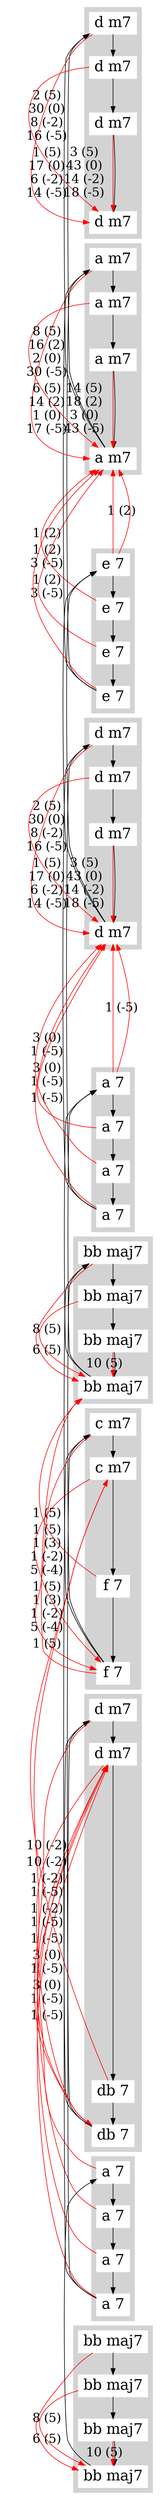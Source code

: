 digraph G { 
rankdir=LR 
subgraph cluster0 {
node [style=filled,color=white,shape=box,fontsize=24];
style=filled;
color=lightgrey;
fontsize=32;
"1:(bb maj7)" [label="bb maj7"]; 
"2:(bb maj7)" [label="bb maj7"]; 
"3:(bb maj7)" [label="bb maj7"]; 
"4:(bb maj7)" [label="bb maj7"]; 

}
subgraph cluster1 {
node [style=filled,color=white,shape=box,fontsize=24];
style=filled;
color=lightgrey;
fontsize=32;
"5:(a 7)" [label="a 7"]; 
"6:(a 7)" [label="a 7"]; 
"7:(a 7)" [label="a 7"]; 
"8:(a 7)" [label="a 7"]; 

}
subgraph cluster2 {
node [style=filled,color=white,shape=box,fontsize=24];
style=filled;
color=lightgrey;
fontsize=32;
"9:(d m7)" [label="d m7"]; 
"10:(d m7)" [label="d m7"]; 
"11:(db 7)" [label="db 7"]; 
"12:(db 7)" [label="db 7"]; 

}
subgraph cluster3 {
node [style=filled,color=white,shape=box,fontsize=24];
style=filled;
color=lightgrey;
fontsize=32;
"13:(c m7)" [label="c m7"]; 
"14:(c m7)" [label="c m7"]; 
"15:(f 7)" [label="f 7"]; 
"16:(f 7)" [label="f 7"]; 

}
subgraph cluster4 {
node [style=filled,color=white,shape=box,fontsize=24];
style=filled;
color=lightgrey;
fontsize=32;
"17:(bb maj7)" [label="bb maj7"]; 
"18:(bb maj7)" [label="bb maj7"]; 
"19:(bb maj7)" [label="bb maj7"]; 
"20:(bb maj7)" [label="bb maj7"]; 

}
subgraph cluster5 {
node [style=filled,color=white,shape=box,fontsize=24];
style=filled;
color=lightgrey;
fontsize=32;
"21:(a 7)" [label="a 7"]; 
"22:(a 7)" [label="a 7"]; 
"23:(a 7)" [label="a 7"]; 
"24:(a 7)" [label="a 7"]; 

}
subgraph cluster6 {
node [style=filled,color=white,shape=box,fontsize=24];
style=filled;
color=lightgrey;
fontsize=32;
"25:(d m7)" [label="d m7"]; 
"26:(d m7)" [label="d m7"]; 
"27:(d m7)" [label="d m7"]; 
"28:(d m7)" [label="d m7"]; 

}
subgraph cluster7 {
node [style=filled,color=white,shape=box,fontsize=24];
style=filled;
color=lightgrey;
fontsize=32;
"29:(e 7)" [label="e 7"]; 
"30:(e 7)" [label="e 7"]; 
"31:(e 7)" [label="e 7"]; 
"32:(e 7)" [label="e 7"]; 

}
subgraph cluster8 {
node [style=filled,color=white,shape=box,fontsize=24];
style=filled;
color=lightgrey;
fontsize=32;
"33:(a m7)" [label="a m7"]; 
"34:(a m7)" [label="a m7"]; 
"35:(a m7)" [label="a m7"]; 
"36:(a m7)" [label="a m7"]; 

}
subgraph cluster9 {
node [style=filled,color=white,shape=box,fontsize=24];
style=filled;
color=lightgrey;
fontsize=32;
"37:(d m7)" [label="d m7"]; 
"38:(d m7)" [label="d m7"]; 
"39:(d m7)" [label="d m7"]; 
"40:(d m7)" [label="d m7"]; 

}
"1:(bb maj7)" -> "2:(bb maj7)" [color="black", constraint=false];
"2:(bb maj7)" -> "3:(bb maj7)" [color="black", constraint=false];
"3:(bb maj7)" -> "4:(bb maj7)" [color="black", constraint=false];
"4:(bb maj7)" -> "5:(a 7)" [color="black", constraint=false];
"5:(a 7)" -> "6:(a 7)" [color="black", constraint=false];
"6:(a 7)" -> "7:(a 7)" [color="black", constraint=false];
"7:(a 7)" -> "8:(a 7)" [color="black", constraint=false];
"8:(a 7)" -> "9:(d m7)" [color="black", constraint=false];
"9:(d m7)" -> "10:(d m7)" [color="black", constraint=false];
"10:(d m7)" -> "11:(db 7)" [color="black", constraint=false];
"11:(db 7)" -> "12:(db 7)" [color="black", constraint=false];
"12:(db 7)" -> "13:(c m7)" [color="black", constraint=false];
"13:(c m7)" -> "14:(c m7)" [color="black", constraint=false];
"14:(c m7)" -> "15:(f 7)" [color="black", constraint=false];
"15:(f 7)" -> "16:(f 7)" [color="black", constraint=false];
"16:(f 7)" -> "17:(bb maj7)" [color="black", constraint=false];
"17:(bb maj7)" -> "18:(bb maj7)" [color="black", constraint=false];
"18:(bb maj7)" -> "19:(bb maj7)" [color="black", constraint=false];
"19:(bb maj7)" -> "20:(bb maj7)" [color="black", constraint=false];
"20:(bb maj7)" -> "21:(a 7)" [color="black", constraint=false];
"21:(a 7)" -> "22:(a 7)" [color="black", constraint=false];
"22:(a 7)" -> "23:(a 7)" [color="black", constraint=false];
"23:(a 7)" -> "24:(a 7)" [color="black", constraint=false];
"24:(a 7)" -> "25:(d m7)" [color="black", constraint=false];
"25:(d m7)" -> "26:(d m7)" [color="black", constraint=false];
"26:(d m7)" -> "27:(d m7)" [color="black", constraint=false];
"27:(d m7)" -> "28:(d m7)" [color="black", constraint=false];
"28:(d m7)" -> "29:(e 7)" [color="black", constraint=false];
"29:(e 7)" -> "30:(e 7)" [color="black", constraint=false];
"30:(e 7)" -> "31:(e 7)" [color="black", constraint=false];
"31:(e 7)" -> "32:(e 7)" [color="black", constraint=false];
"32:(e 7)" -> "33:(a m7)" [color="black", constraint=false];
"33:(a m7)" -> "34:(a m7)" [color="black", constraint=false];
"34:(a m7)" -> "35:(a m7)" [color="black", constraint=false];
"35:(a m7)" -> "36:(a m7)" [color="black", constraint=false];
"36:(a m7)" -> "37:(d m7)" [color="black", constraint=false];
"37:(d m7)" -> "38:(d m7)" [color="black", constraint=false];
"38:(d m7)" -> "39:(d m7)" [color="black", constraint=false];
"39:(d m7)" -> "40:(d m7)" [color="black", constraint=false];
"1:(bb maj7)" -> "4:(bb maj7)" [label="6 (5)" ,labeldistance = 50, labelfontsize=20,fontsize=20, color="red", constraint=false, width=2.3498588];
"2:(bb maj7)" -> "4:(bb maj7)" [label="8 (5)" ,labeldistance = 50, labelfontsize=20,fontsize=20, color="red", constraint=false, width=2.4918247];
"3:(bb maj7)" -> "4:(bb maj7)" [label="10 (5)" ,labeldistance = 50, labelfontsize=20,fontsize=20, color="red", constraint=false, width=2.6487212];
"5:(a 7)" -> "10:(d m7)" [label="1 (-5)" ,labeldistance = 50, labelfontsize=20,fontsize=20, color="red", constraint=false, width=2.051271];
"6:(a 7)" -> "10:(d m7)" [label="1 (-5)" ,labeldistance = 50, labelfontsize=20,fontsize=20, color="red", constraint=false, width=2.051271];
"7:(a 7)" -> "10:(d m7)" [label="3 (0)\n1 (-5)" ,labeldistance = 50, labelfontsize=20,fontsize=20, color="red", constraint=false, width=2.2214027];
"8:(a 7)" -> "10:(d m7)" [label="3 (0)\n1 (-5)" ,labeldistance = 50, labelfontsize=20,fontsize=20, color="red", constraint=false, width=2.2214027];
"9:(d m7)" -> "12:(db 7)" [label="1 (-2)\n1 (-5)" ,labeldistance = 50, labelfontsize=20,fontsize=20, color="red", constraint=false, width=2.105171];
"10:(d m7)" -> "12:(db 7)" [label="1 (-2)\n1 (-5)" ,labeldistance = 50, labelfontsize=20,fontsize=20, color="red", constraint=false, width=2.105171];
"11:(db 7)" -> "14:(c m7)" [label="10 (-2)" ,labeldistance = 50, labelfontsize=20,fontsize=20, color="red", constraint=false, width=2.6487212];
"12:(db 7)" -> "14:(c m7)" [label="10 (-2)" ,labeldistance = 50, labelfontsize=20,fontsize=20, color="red", constraint=false, width=2.6487212];
"13:(c m7)" -> "16:(f 7)" [label="1 (5)\n1 (3)\n1 (-2)\n5 (-4)" ,labeldistance = 50, labelfontsize=20,fontsize=20, color="red", constraint=false, width=2.4918247];
"14:(c m7)" -> "16:(f 7)" [label="1 (5)\n1 (3)\n1 (-2)\n5 (-4)" ,labeldistance = 50, labelfontsize=20,fontsize=20, color="red", constraint=false, width=2.4918247];
"15:(f 7)" -> "20:(bb maj7)" [label="1 (5)" ,labeldistance = 50, labelfontsize=20,fontsize=20, color="red", constraint=false, width=2.051271];
"16:(f 7)" -> "20:(bb maj7)" [label="1 (5)" ,labeldistance = 50, labelfontsize=20,fontsize=20, color="red", constraint=false, width=2.051271];
"17:(bb maj7)" -> "20:(bb maj7)" [label="6 (5)" ,labeldistance = 50, labelfontsize=20,fontsize=20, color="red", constraint=false, width=2.3498588];
"18:(bb maj7)" -> "20:(bb maj7)" [label="8 (5)" ,labeldistance = 50, labelfontsize=20,fontsize=20, color="red", constraint=false, width=2.4918247];
"19:(bb maj7)" -> "20:(bb maj7)" [label="10 (5)" ,labeldistance = 50, labelfontsize=20,fontsize=20, color="red", constraint=false, width=2.6487212];
"21:(a 7)" -> "28:(d m7)" [label="1 (-5)" ,labeldistance = 50, labelfontsize=20,fontsize=20, color="red", constraint=false, width=2.051271];
"22:(a 7)" -> "28:(d m7)" [label="1 (-5)" ,labeldistance = 50, labelfontsize=20,fontsize=20, color="red", constraint=false, width=2.051271];
"23:(a 7)" -> "28:(d m7)" [label="3 (0)\n1 (-5)" ,labeldistance = 50, labelfontsize=20,fontsize=20, color="red", constraint=false, width=2.2214027];
"24:(a 7)" -> "28:(d m7)" [label="3 (0)\n1 (-5)" ,labeldistance = 50, labelfontsize=20,fontsize=20, color="red", constraint=false, width=2.2214027];
"25:(d m7)" -> "28:(d m7)" [label="1 (5)\n17 (0)\n6 (-2)\n14 (-5)" ,labeldistance = 50, labelfontsize=20,fontsize=20, color="red", constraint=false, width=7.6858945];
"26:(d m7)" -> "28:(d m7)" [label="2 (5)\n30 (0)\n8 (-2)\n16 (-5)" ,labeldistance = 50, labelfontsize=20,fontsize=20, color="red", constraint=false, width=17.444647];
"27:(d m7)" -> "28:(d m7)" [label="3 (5)\n43 (0)\n14 (-2)\n18 (-5)" ,labeldistance = 50, labelfontsize=20,fontsize=20, color="red", constraint=false, width=50.40245];
"29:(e 7)" -> "36:(a m7)" [label="1 (2)" ,labeldistance = 50, labelfontsize=20,fontsize=20, color="red", constraint=false, width=2.051271];
"30:(e 7)" -> "36:(a m7)" [label="1 (2)" ,labeldistance = 50, labelfontsize=20,fontsize=20, color="red", constraint=false, width=2.051271];
"31:(e 7)" -> "36:(a m7)" [label="1 (2)\n3 (-5)" ,labeldistance = 50, labelfontsize=20,fontsize=20, color="red", constraint=false, width=2.2214027];
"32:(e 7)" -> "36:(a m7)" [label="1 (2)\n3 (-5)" ,labeldistance = 50, labelfontsize=20,fontsize=20, color="red", constraint=false, width=2.2214027];
"33:(a m7)" -> "36:(a m7)" [label="6 (5)\n14 (2)\n1 (0)\n17 (-5)" ,labeldistance = 50, labelfontsize=20,fontsize=20, color="red", constraint=false, width=7.6858945];
"34:(a m7)" -> "36:(a m7)" [label="8 (5)\n16 (2)\n2 (0)\n30 (-5)" ,labeldistance = 50, labelfontsize=20,fontsize=20, color="red", constraint=false, width=17.444647];
"35:(a m7)" -> "36:(a m7)" [label="14 (5)\n18 (2)\n3 (0)\n43 (-5)" ,labeldistance = 50, labelfontsize=20,fontsize=20, color="red", constraint=false, width=50.40245];
"37:(d m7)" -> "40:(d m7)" [label="1 (5)\n17 (0)\n6 (-2)\n14 (-5)" ,labeldistance = 50, labelfontsize=20,fontsize=20, color="red", constraint=false, width=7.6858945];
"38:(d m7)" -> "40:(d m7)" [label="2 (5)\n30 (0)\n8 (-2)\n16 (-5)" ,labeldistance = 50, labelfontsize=20,fontsize=20, color="red", constraint=false, width=17.444647];
"39:(d m7)" -> "40:(d m7)" [label="3 (5)\n43 (0)\n14 (-2)\n18 (-5)" ,labeldistance = 50, labelfontsize=20,fontsize=20, color="red", constraint=false, width=50.40245];
}